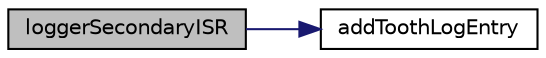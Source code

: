 digraph "loggerSecondaryISR"
{
 // LATEX_PDF_SIZE
  edge [fontname="Helvetica",fontsize="10",labelfontname="Helvetica",labelfontsize="10"];
  node [fontname="Helvetica",fontsize="10",shape=record];
  rankdir="LR";
  Node75 [label="loggerSecondaryISR",height=0.2,width=0.4,color="black", fillcolor="grey75", style="filled", fontcolor="black",tooltip=" "];
  Node75 -> Node76 [color="midnightblue",fontsize="10",style="solid",fontname="Helvetica"];
  Node76 [label="addToothLogEntry",height=0.2,width=0.4,color="black", fillcolor="white", style="filled",URL="$decoders_8ino.html#aa9e6155c9870e39e1118af203a4cee9a",tooltip=" "];
}
